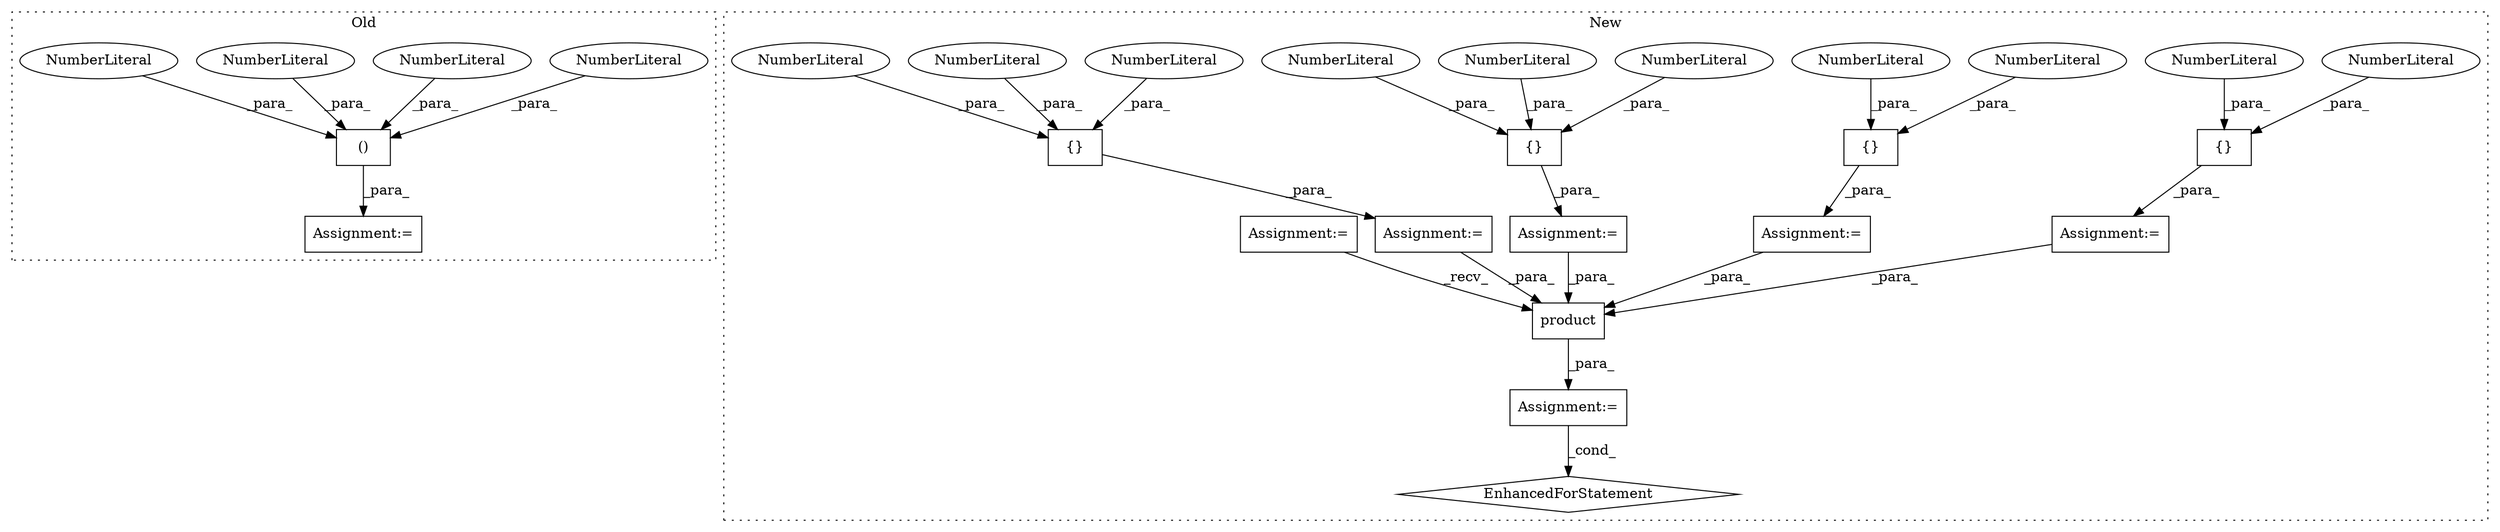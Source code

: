 digraph G {
subgraph cluster0 {
1 [label="()" a="106" s="5120" l="48" shape="box"];
24 [label="NumberLiteral" a="34" s="5165" l="3" shape="ellipse"];
25 [label="NumberLiteral" a="34" s="5149" l="3" shape="ellipse"];
26 [label="NumberLiteral" a="34" s="5134" l="2" shape="ellipse"];
27 [label="NumberLiteral" a="34" s="5120" l="1" shape="ellipse"];
28 [label="Assignment:=" a="7" s="5113" l="7" shape="box"];
label = "Old";
style="dotted";
}
subgraph cluster1 {
2 [label="product" a="32" s="5764,5783" l="8,1" shape="box"];
3 [label="Assignment:=" a="7" s="5663,5784" l="83,2" shape="box"];
4 [label="{}" a="4" s="5568,5572" l="1,1" shape="box"];
5 [label="EnhancedForStatement" a="70" s="5663,5784" l="83,2" shape="diamond"];
6 [label="{}" a="4" s="5591,5596" l="1,1" shape="box"];
7 [label="NumberLiteral" a="34" s="5571" l="1" shape="ellipse"];
8 [label="NumberLiteral" a="34" s="5592" l="1" shape="ellipse"];
9 [label="{}" a="4" s="5615,5626" l="1,1" shape="box"];
10 [label="NumberLiteral" a="34" s="5569" l="1" shape="ellipse"];
11 [label="NumberLiteral" a="34" s="5616" l="2" shape="ellipse"];
12 [label="NumberLiteral" a="34" s="5594" l="2" shape="ellipse"];
13 [label="{}" a="4" s="5645,5656" l="1,1" shape="box"];
14 [label="NumberLiteral" a="34" s="5646" l="2" shape="ellipse"];
15 [label="NumberLiteral" a="34" s="5649" l="3" shape="ellipse"];
16 [label="NumberLiteral" a="34" s="5623" l="3" shape="ellipse"];
17 [label="NumberLiteral" a="34" s="5619" l="3" shape="ellipse"];
18 [label="NumberLiteral" a="34" s="5653" l="3" shape="ellipse"];
19 [label="Assignment:=" a="7" s="5605" l="1" shape="box"];
20 [label="Assignment:=" a="7" s="5635" l="1" shape="box"];
21 [label="Assignment:=" a="7" s="5558" l="1" shape="box"];
22 [label="Assignment:=" a="7" s="5581" l="1" shape="box"];
23 [label="Assignment:=" a="7" s="5527" l="9" shape="box"];
label = "New";
style="dotted";
}
1 -> 28 [label="_para_"];
2 -> 3 [label="_para_"];
3 -> 5 [label="_cond_"];
4 -> 21 [label="_para_"];
6 -> 22 [label="_para_"];
7 -> 4 [label="_para_"];
8 -> 6 [label="_para_"];
9 -> 19 [label="_para_"];
10 -> 4 [label="_para_"];
11 -> 9 [label="_para_"];
12 -> 6 [label="_para_"];
13 -> 20 [label="_para_"];
14 -> 13 [label="_para_"];
15 -> 13 [label="_para_"];
16 -> 9 [label="_para_"];
17 -> 9 [label="_para_"];
18 -> 13 [label="_para_"];
19 -> 2 [label="_para_"];
20 -> 2 [label="_para_"];
21 -> 2 [label="_para_"];
22 -> 2 [label="_para_"];
23 -> 2 [label="_recv_"];
24 -> 1 [label="_para_"];
25 -> 1 [label="_para_"];
26 -> 1 [label="_para_"];
27 -> 1 [label="_para_"];
}